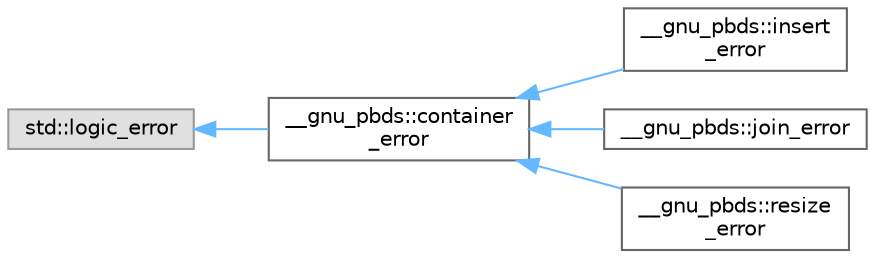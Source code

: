 digraph "Graphical Class Hierarchy"
{
 // LATEX_PDF_SIZE
  bgcolor="transparent";
  edge [fontname=Helvetica,fontsize=10,labelfontname=Helvetica,labelfontsize=10];
  node [fontname=Helvetica,fontsize=10,shape=box,height=0.2,width=0.4];
  rankdir="LR";
  Node0 [id="Node000000",label="std::logic_error",height=0.2,width=0.4,color="grey60", fillcolor="#E0E0E0", style="filled",tooltip=" "];
  Node0 -> Node1 [id="edge422_Node000000_Node000001",dir="back",color="steelblue1",style="solid",tooltip=" "];
  Node1 [id="Node000001",label="__gnu_pbds::container\l_error",height=0.2,width=0.4,color="grey40", fillcolor="white", style="filled",URL="$struct____gnu__pbds_1_1container__error.html",tooltip="Base class for exceptions."];
  Node1 -> Node2 [id="edge423_Node000001_Node000002",dir="back",color="steelblue1",style="solid",tooltip=" "];
  Node2 [id="Node000002",label="__gnu_pbds::insert\l_error",height=0.2,width=0.4,color="grey40", fillcolor="white", style="filled",URL="$struct____gnu__pbds_1_1insert__error.html",tooltip=" "];
  Node1 -> Node3 [id="edge424_Node000001_Node000003",dir="back",color="steelblue1",style="solid",tooltip=" "];
  Node3 [id="Node000003",label="__gnu_pbds::join_error",height=0.2,width=0.4,color="grey40", fillcolor="white", style="filled",URL="$struct____gnu__pbds_1_1join__error.html",tooltip=" "];
  Node1 -> Node4 [id="edge425_Node000001_Node000004",dir="back",color="steelblue1",style="solid",tooltip=" "];
  Node4 [id="Node000004",label="__gnu_pbds::resize\l_error",height=0.2,width=0.4,color="grey40", fillcolor="white", style="filled",URL="$struct____gnu__pbds_1_1resize__error.html",tooltip="A container cannot be resized."];
}
